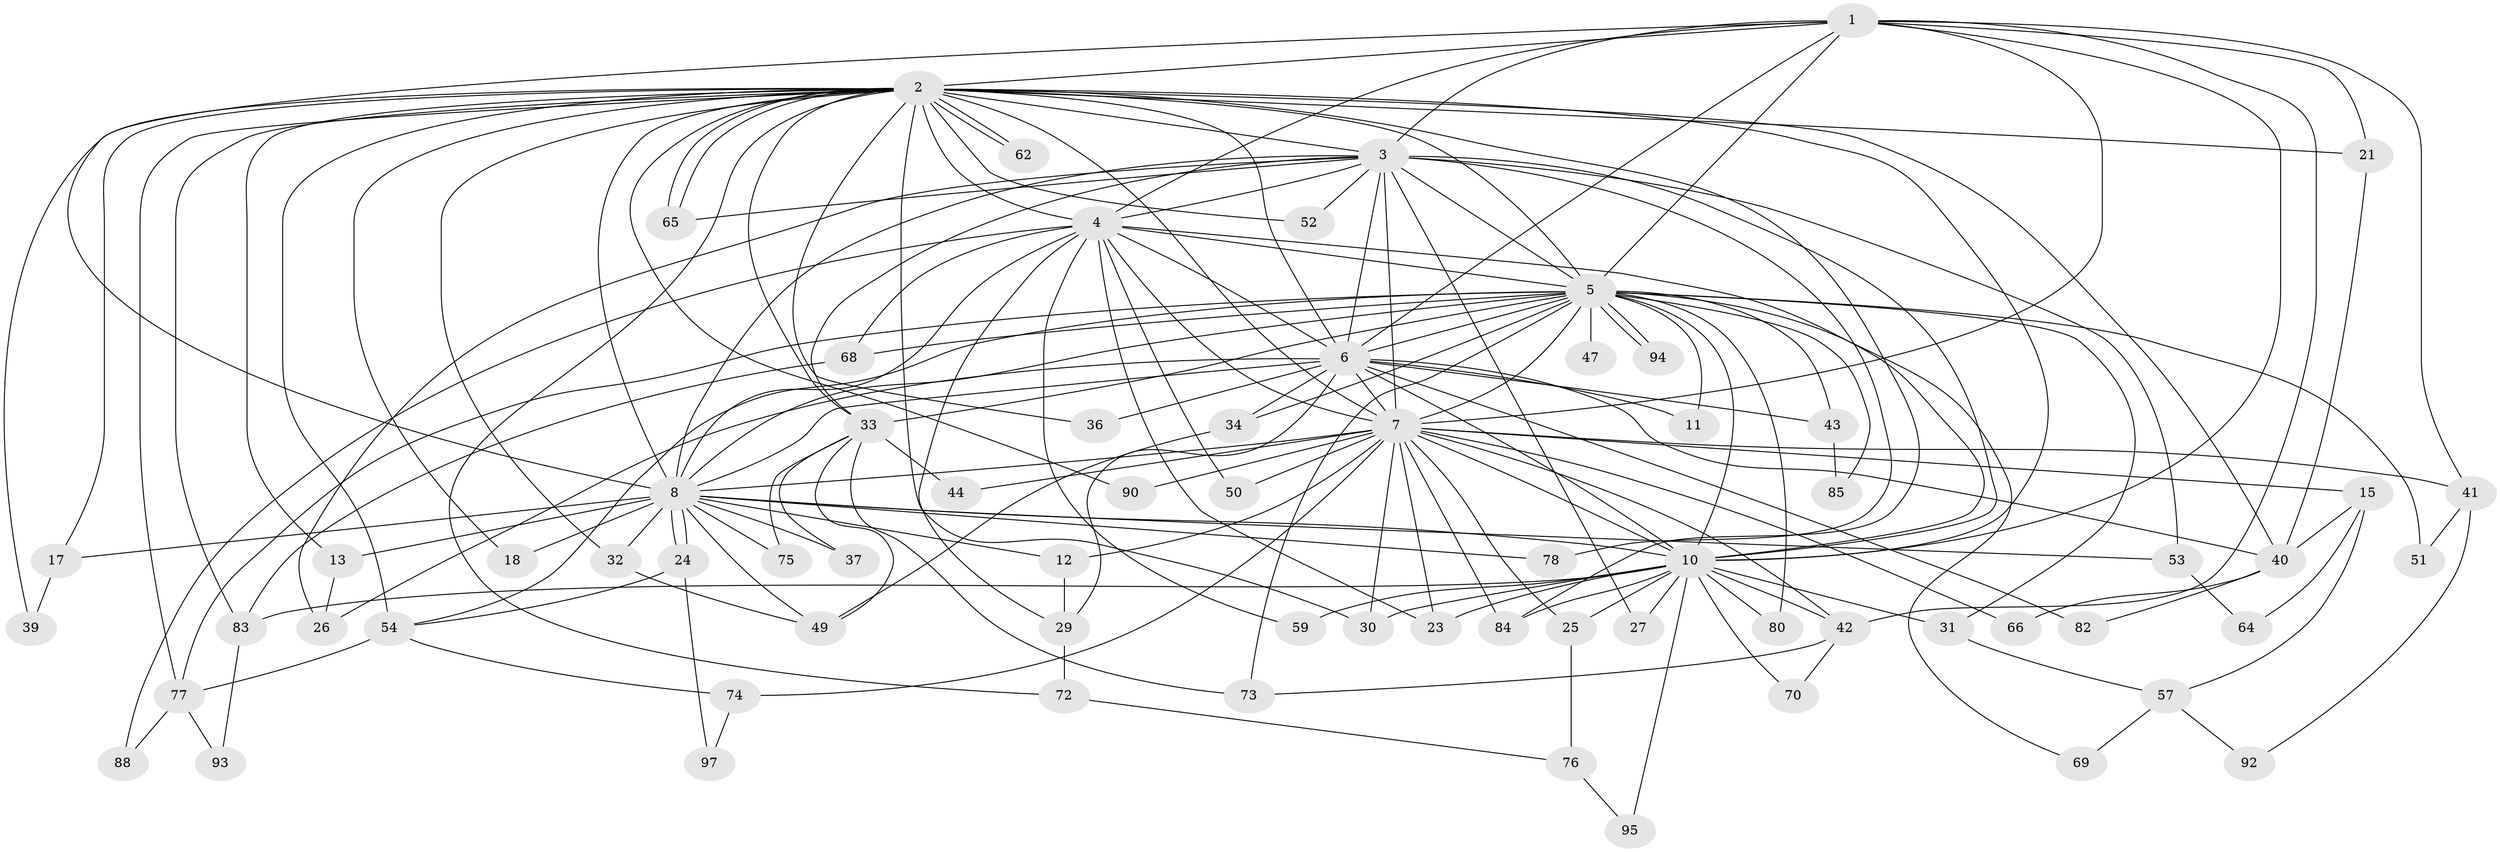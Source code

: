 // original degree distribution, {14: 0.010309278350515464, 31: 0.010309278350515464, 18: 0.020618556701030927, 16: 0.020618556701030927, 23: 0.010309278350515464, 20: 0.010309278350515464, 21: 0.010309278350515464, 19: 0.010309278350515464, 2: 0.4639175257731959, 4: 0.09278350515463918, 3: 0.28865979381443296, 6: 0.020618556701030927, 7: 0.010309278350515464, 8: 0.010309278350515464, 5: 0.010309278350515464}
// Generated by graph-tools (version 1.1) at 2025/41/03/06/25 10:41:37]
// undirected, 70 vertices, 172 edges
graph export_dot {
graph [start="1"]
  node [color=gray90,style=filled];
  1 [super="+28"];
  2 [super="+19"];
  3 [super="+14"];
  4 [super="+45"];
  5 [super="+22"];
  6 [super="+56"];
  7 [super="+9"];
  8 [super="+16"];
  10 [super="+20"];
  11;
  12 [super="+55"];
  13;
  15 [super="+46"];
  17;
  18;
  21 [super="+91"];
  23 [super="+48"];
  24;
  25;
  26 [super="+35"];
  27;
  29 [super="+71"];
  30 [super="+58"];
  31;
  32;
  33 [super="+38"];
  34 [super="+60"];
  36;
  37;
  39;
  40;
  41;
  42 [super="+67"];
  43;
  44;
  47;
  49 [super="+63"];
  50;
  51;
  52;
  53;
  54 [super="+61"];
  57;
  59;
  62;
  64;
  65 [super="+79"];
  66;
  68;
  69;
  70;
  72;
  73 [super="+89"];
  74;
  75;
  76;
  77 [super="+81"];
  78;
  80;
  82 [super="+96"];
  83 [super="+86"];
  84 [super="+87"];
  85;
  88;
  90;
  92;
  93;
  94;
  95;
  97;
  1 -- 2;
  1 -- 3 [weight=2];
  1 -- 4;
  1 -- 5 [weight=2];
  1 -- 6;
  1 -- 7 [weight=2];
  1 -- 8;
  1 -- 10;
  1 -- 21;
  1 -- 41;
  1 -- 42;
  2 -- 3;
  2 -- 4;
  2 -- 5 [weight=2];
  2 -- 6;
  2 -- 7 [weight=3];
  2 -- 8;
  2 -- 10;
  2 -- 13;
  2 -- 17;
  2 -- 18;
  2 -- 21;
  2 -- 30;
  2 -- 32;
  2 -- 33;
  2 -- 36;
  2 -- 39;
  2 -- 40;
  2 -- 62;
  2 -- 62;
  2 -- 65;
  2 -- 65;
  2 -- 72;
  2 -- 83;
  2 -- 84;
  2 -- 90;
  2 -- 52;
  2 -- 77;
  2 -- 54;
  3 -- 4;
  3 -- 5;
  3 -- 6 [weight=2];
  3 -- 7 [weight=2];
  3 -- 8;
  3 -- 10;
  3 -- 26;
  3 -- 27;
  3 -- 33;
  3 -- 52;
  3 -- 53;
  3 -- 78;
  3 -- 65;
  4 -- 5;
  4 -- 6;
  4 -- 7 [weight=2];
  4 -- 8 [weight=2];
  4 -- 10;
  4 -- 29;
  4 -- 50;
  4 -- 59;
  4 -- 68;
  4 -- 88;
  4 -- 23;
  5 -- 6;
  5 -- 7 [weight=2];
  5 -- 8;
  5 -- 10;
  5 -- 11;
  5 -- 47 [weight=2];
  5 -- 51;
  5 -- 54;
  5 -- 68;
  5 -- 69;
  5 -- 73;
  5 -- 77;
  5 -- 80;
  5 -- 94;
  5 -- 94;
  5 -- 34;
  5 -- 85;
  5 -- 43;
  5 -- 31;
  5 -- 33;
  6 -- 7 [weight=2];
  6 -- 8;
  6 -- 10 [weight=2];
  6 -- 11;
  6 -- 34;
  6 -- 36;
  6 -- 40;
  6 -- 43;
  6 -- 82 [weight=2];
  6 -- 26;
  6 -- 29;
  7 -- 8 [weight=2];
  7 -- 10 [weight=2];
  7 -- 15 [weight=2];
  7 -- 23;
  7 -- 25;
  7 -- 66;
  7 -- 90;
  7 -- 84;
  7 -- 41;
  7 -- 42;
  7 -- 12;
  7 -- 44;
  7 -- 74;
  7 -- 50;
  7 -- 30;
  8 -- 10 [weight=2];
  8 -- 13;
  8 -- 18;
  8 -- 24;
  8 -- 24;
  8 -- 32;
  8 -- 37;
  8 -- 49;
  8 -- 53;
  8 -- 75;
  8 -- 17;
  8 -- 78;
  8 -- 12;
  10 -- 25;
  10 -- 27;
  10 -- 30;
  10 -- 59;
  10 -- 70;
  10 -- 83;
  10 -- 95;
  10 -- 80;
  10 -- 84;
  10 -- 23;
  10 -- 31;
  10 -- 42;
  12 -- 29;
  13 -- 26;
  15 -- 57;
  15 -- 40;
  15 -- 64;
  17 -- 39;
  21 -- 40;
  24 -- 54;
  24 -- 97;
  25 -- 76;
  29 -- 72;
  31 -- 57;
  32 -- 49;
  33 -- 37;
  33 -- 44;
  33 -- 73;
  33 -- 75;
  33 -- 49;
  34 -- 49;
  40 -- 66;
  40 -- 82;
  41 -- 51;
  41 -- 92;
  42 -- 70;
  42 -- 73;
  43 -- 85;
  53 -- 64;
  54 -- 74;
  54 -- 77;
  57 -- 69;
  57 -- 92;
  68 -- 83;
  72 -- 76;
  74 -- 97;
  76 -- 95;
  77 -- 88;
  77 -- 93;
  83 -- 93;
}
